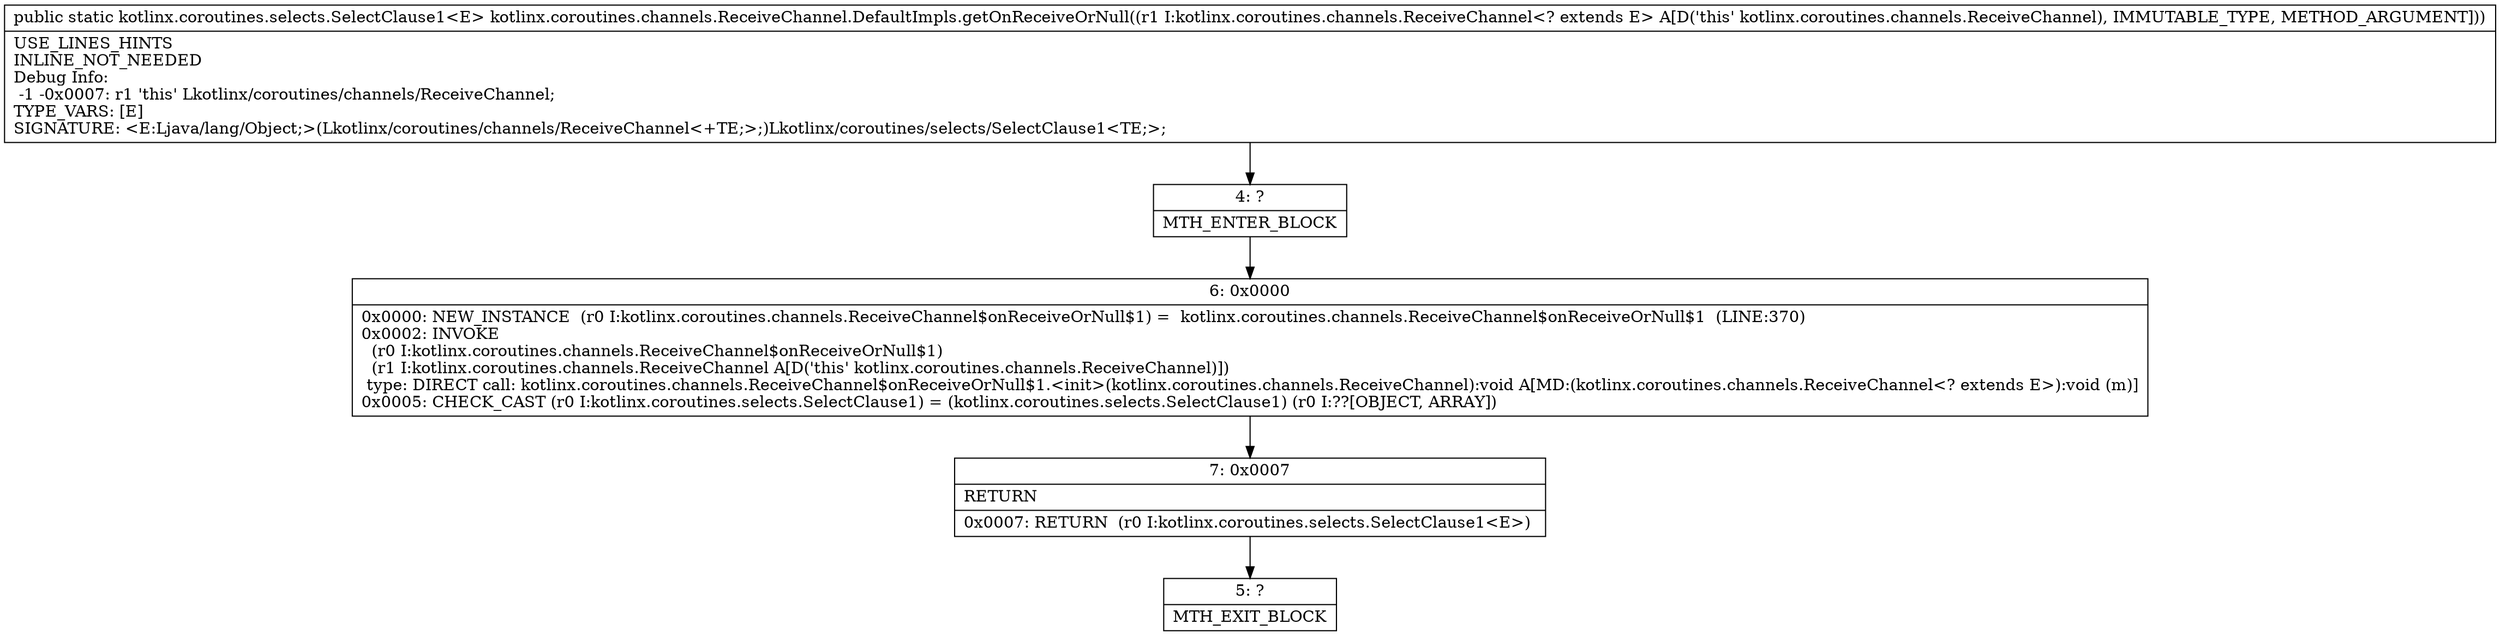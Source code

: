digraph "CFG forkotlinx.coroutines.channels.ReceiveChannel.DefaultImpls.getOnReceiveOrNull(Lkotlinx\/coroutines\/channels\/ReceiveChannel;)Lkotlinx\/coroutines\/selects\/SelectClause1;" {
Node_4 [shape=record,label="{4\:\ ?|MTH_ENTER_BLOCK\l}"];
Node_6 [shape=record,label="{6\:\ 0x0000|0x0000: NEW_INSTANCE  (r0 I:kotlinx.coroutines.channels.ReceiveChannel$onReceiveOrNull$1) =  kotlinx.coroutines.channels.ReceiveChannel$onReceiveOrNull$1  (LINE:370)\l0x0002: INVOKE  \l  (r0 I:kotlinx.coroutines.channels.ReceiveChannel$onReceiveOrNull$1)\l  (r1 I:kotlinx.coroutines.channels.ReceiveChannel A[D('this' kotlinx.coroutines.channels.ReceiveChannel)])\l type: DIRECT call: kotlinx.coroutines.channels.ReceiveChannel$onReceiveOrNull$1.\<init\>(kotlinx.coroutines.channels.ReceiveChannel):void A[MD:(kotlinx.coroutines.channels.ReceiveChannel\<? extends E\>):void (m)]\l0x0005: CHECK_CAST (r0 I:kotlinx.coroutines.selects.SelectClause1) = (kotlinx.coroutines.selects.SelectClause1) (r0 I:??[OBJECT, ARRAY]) \l}"];
Node_7 [shape=record,label="{7\:\ 0x0007|RETURN\l|0x0007: RETURN  (r0 I:kotlinx.coroutines.selects.SelectClause1\<E\>) \l}"];
Node_5 [shape=record,label="{5\:\ ?|MTH_EXIT_BLOCK\l}"];
MethodNode[shape=record,label="{public static kotlinx.coroutines.selects.SelectClause1\<E\> kotlinx.coroutines.channels.ReceiveChannel.DefaultImpls.getOnReceiveOrNull((r1 I:kotlinx.coroutines.channels.ReceiveChannel\<? extends E\> A[D('this' kotlinx.coroutines.channels.ReceiveChannel), IMMUTABLE_TYPE, METHOD_ARGUMENT]))  | USE_LINES_HINTS\lINLINE_NOT_NEEDED\lDebug Info:\l  \-1 \-0x0007: r1 'this' Lkotlinx\/coroutines\/channels\/ReceiveChannel;\lTYPE_VARS: [E]\lSIGNATURE: \<E:Ljava\/lang\/Object;\>(Lkotlinx\/coroutines\/channels\/ReceiveChannel\<+TE;\>;)Lkotlinx\/coroutines\/selects\/SelectClause1\<TE;\>;\l}"];
MethodNode -> Node_4;Node_4 -> Node_6;
Node_6 -> Node_7;
Node_7 -> Node_5;
}

